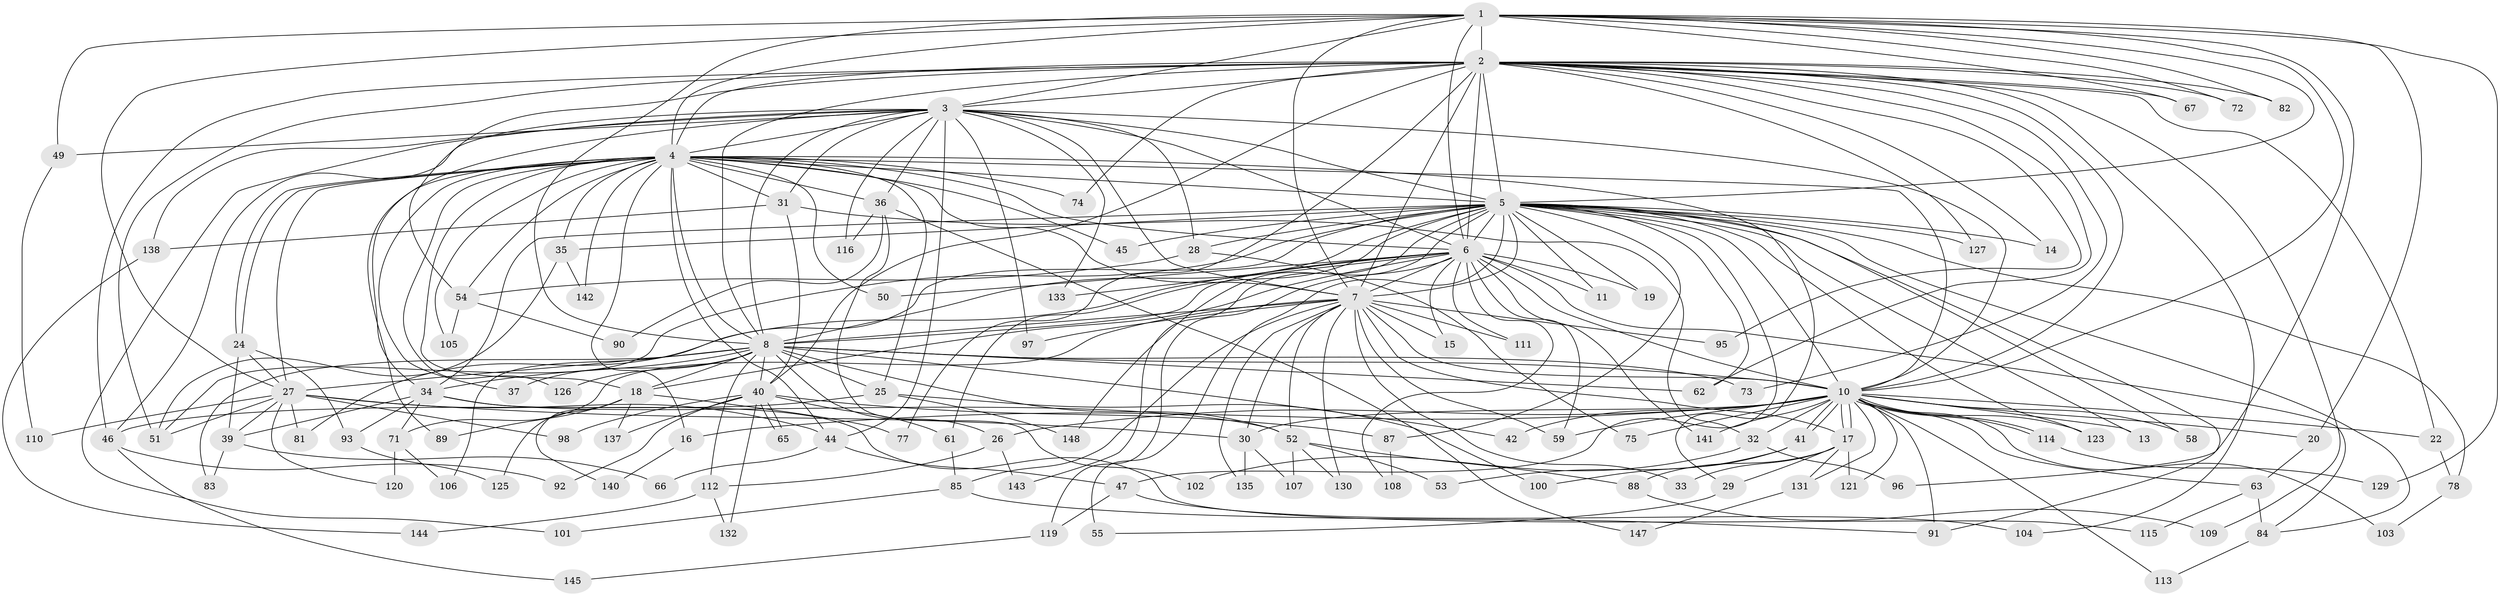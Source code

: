 // Generated by graph-tools (version 1.1) at 2025/23/03/03/25 07:23:37]
// undirected, 119 vertices, 274 edges
graph export_dot {
graph [start="1"]
  node [color=gray90,style=filled];
  1 [super="+99"];
  2 [super="+60"];
  3 [super="+12"];
  4 [super="+48"];
  5 [super="+124"];
  6 [super="+86"];
  7 [super="+70"];
  8 [super="+9"];
  10 [super="+23"];
  11;
  13;
  14;
  15;
  16;
  17 [super="+57"];
  18 [super="+21"];
  19;
  20;
  22;
  24 [super="+64"];
  25;
  26;
  27 [super="+117"];
  28;
  29;
  30 [super="+43"];
  31;
  32;
  33;
  34 [super="+38"];
  35;
  36;
  37;
  39 [super="+69"];
  40 [super="+80"];
  41 [super="+136"];
  42;
  44;
  45;
  46 [super="+94"];
  47;
  49;
  50;
  51 [super="+79"];
  52 [super="+56"];
  53;
  54 [super="+76"];
  55 [super="+118"];
  58;
  59 [super="+68"];
  61;
  62 [super="+128"];
  63;
  65;
  66;
  67;
  71 [super="+146"];
  72;
  73;
  74;
  75;
  77;
  78;
  81;
  82 [super="+134"];
  83;
  84 [super="+139"];
  85 [super="+122"];
  87;
  88;
  89;
  90;
  91;
  92;
  93;
  95;
  96;
  97;
  98;
  100;
  101;
  102;
  103;
  104;
  105;
  106;
  107;
  108;
  109;
  110;
  111;
  112;
  113;
  114;
  115;
  116;
  119;
  120;
  121;
  123;
  125;
  126;
  127;
  129;
  130;
  131;
  132;
  133;
  135;
  137;
  138;
  140;
  141;
  142;
  143;
  144;
  145;
  147;
  148;
  1 -- 2 [weight=2];
  1 -- 3;
  1 -- 4;
  1 -- 5;
  1 -- 6;
  1 -- 7;
  1 -- 8 [weight=2];
  1 -- 10;
  1 -- 20;
  1 -- 27;
  1 -- 49;
  1 -- 67;
  1 -- 72;
  1 -- 82 [weight=2];
  1 -- 96;
  1 -- 129;
  2 -- 3 [weight=2];
  2 -- 4;
  2 -- 5;
  2 -- 6;
  2 -- 7;
  2 -- 8 [weight=3];
  2 -- 10;
  2 -- 14;
  2 -- 22;
  2 -- 40;
  2 -- 51;
  2 -- 67;
  2 -- 72;
  2 -- 73;
  2 -- 74;
  2 -- 77;
  2 -- 95;
  2 -- 104;
  2 -- 109;
  2 -- 127;
  2 -- 82;
  2 -- 62;
  2 -- 46;
  2 -- 54;
  3 -- 4;
  3 -- 5;
  3 -- 6;
  3 -- 7;
  3 -- 8 [weight=2];
  3 -- 10;
  3 -- 28;
  3 -- 31;
  3 -- 36;
  3 -- 44;
  3 -- 46;
  3 -- 49;
  3 -- 97;
  3 -- 101;
  3 -- 116;
  3 -- 133;
  3 -- 138;
  3 -- 34;
  4 -- 5;
  4 -- 6;
  4 -- 7;
  4 -- 8 [weight=2];
  4 -- 10;
  4 -- 16;
  4 -- 24;
  4 -- 24;
  4 -- 25;
  4 -- 29;
  4 -- 31;
  4 -- 35;
  4 -- 36;
  4 -- 37;
  4 -- 44;
  4 -- 45;
  4 -- 50;
  4 -- 54;
  4 -- 74;
  4 -- 89;
  4 -- 105;
  4 -- 126;
  4 -- 142;
  4 -- 27;
  4 -- 18;
  5 -- 6;
  5 -- 7;
  5 -- 8 [weight=2];
  5 -- 10;
  5 -- 11;
  5 -- 13;
  5 -- 14;
  5 -- 19;
  5 -- 28;
  5 -- 34;
  5 -- 35;
  5 -- 45;
  5 -- 47;
  5 -- 55 [weight=2];
  5 -- 58;
  5 -- 61;
  5 -- 78;
  5 -- 84;
  5 -- 87;
  5 -- 91;
  5 -- 106;
  5 -- 123;
  5 -- 143;
  5 -- 148;
  5 -- 127;
  5 -- 51;
  5 -- 62;
  6 -- 7;
  6 -- 8 [weight=2];
  6 -- 10 [weight=2];
  6 -- 11;
  6 -- 15;
  6 -- 18;
  6 -- 19;
  6 -- 50;
  6 -- 59;
  6 -- 81;
  6 -- 111;
  6 -- 119;
  6 -- 133;
  6 -- 141;
  6 -- 108;
  6 -- 84;
  7 -- 8 [weight=3];
  7 -- 10;
  7 -- 15;
  7 -- 33;
  7 -- 52;
  7 -- 59;
  7 -- 71;
  7 -- 85;
  7 -- 95;
  7 -- 97;
  7 -- 111;
  7 -- 130;
  7 -- 135;
  7 -- 17;
  7 -- 30;
  8 -- 10 [weight=2];
  8 -- 18;
  8 -- 25;
  8 -- 26;
  8 -- 27;
  8 -- 34;
  8 -- 37;
  8 -- 42;
  8 -- 73;
  8 -- 83;
  8 -- 52;
  8 -- 112;
  8 -- 62;
  8 -- 126;
  8 -- 40;
  10 -- 13;
  10 -- 16;
  10 -- 17;
  10 -- 17;
  10 -- 20;
  10 -- 22;
  10 -- 26;
  10 -- 30;
  10 -- 41 [weight=2];
  10 -- 41;
  10 -- 42;
  10 -- 58;
  10 -- 63;
  10 -- 75;
  10 -- 91;
  10 -- 103;
  10 -- 113;
  10 -- 114;
  10 -- 114;
  10 -- 121;
  10 -- 123;
  10 -- 141;
  10 -- 32;
  10 -- 131;
  10 -- 59;
  16 -- 140;
  17 -- 29;
  17 -- 33;
  17 -- 121;
  17 -- 131;
  17 -- 88;
  18 -- 77;
  18 -- 89;
  18 -- 125;
  18 -- 137;
  18 -- 140;
  20 -- 63;
  22 -- 78;
  24 -- 93;
  24 -- 27;
  24 -- 39;
  25 -- 46;
  25 -- 100;
  25 -- 148;
  26 -- 112;
  26 -- 143;
  27 -- 30;
  27 -- 39;
  27 -- 81;
  27 -- 98;
  27 -- 110;
  27 -- 120;
  27 -- 51;
  27 -- 44;
  28 -- 54;
  28 -- 75;
  29 -- 55;
  30 -- 135;
  30 -- 107;
  31 -- 32;
  31 -- 40;
  31 -- 138;
  32 -- 96;
  32 -- 102;
  34 -- 39;
  34 -- 71;
  34 -- 93;
  34 -- 115;
  34 -- 52;
  35 -- 51;
  35 -- 142;
  36 -- 90;
  36 -- 102;
  36 -- 116;
  36 -- 147;
  39 -- 66;
  39 -- 83;
  40 -- 61;
  40 -- 65;
  40 -- 65;
  40 -- 98;
  40 -- 132;
  40 -- 87;
  40 -- 137;
  40 -- 92;
  41 -- 53;
  41 -- 100;
  44 -- 47;
  44 -- 66;
  46 -- 92;
  46 -- 145;
  47 -- 104;
  47 -- 119;
  49 -- 110;
  52 -- 53;
  52 -- 88;
  52 -- 130;
  52 -- 107;
  54 -- 90;
  54 -- 105;
  61 -- 85;
  63 -- 84;
  63 -- 115;
  71 -- 106;
  71 -- 120 [weight=2];
  78 -- 103;
  84 -- 113;
  85 -- 101;
  85 -- 91;
  87 -- 108;
  88 -- 109;
  93 -- 125;
  112 -- 132;
  112 -- 144;
  114 -- 129;
  119 -- 145;
  131 -- 147;
  138 -- 144;
}
